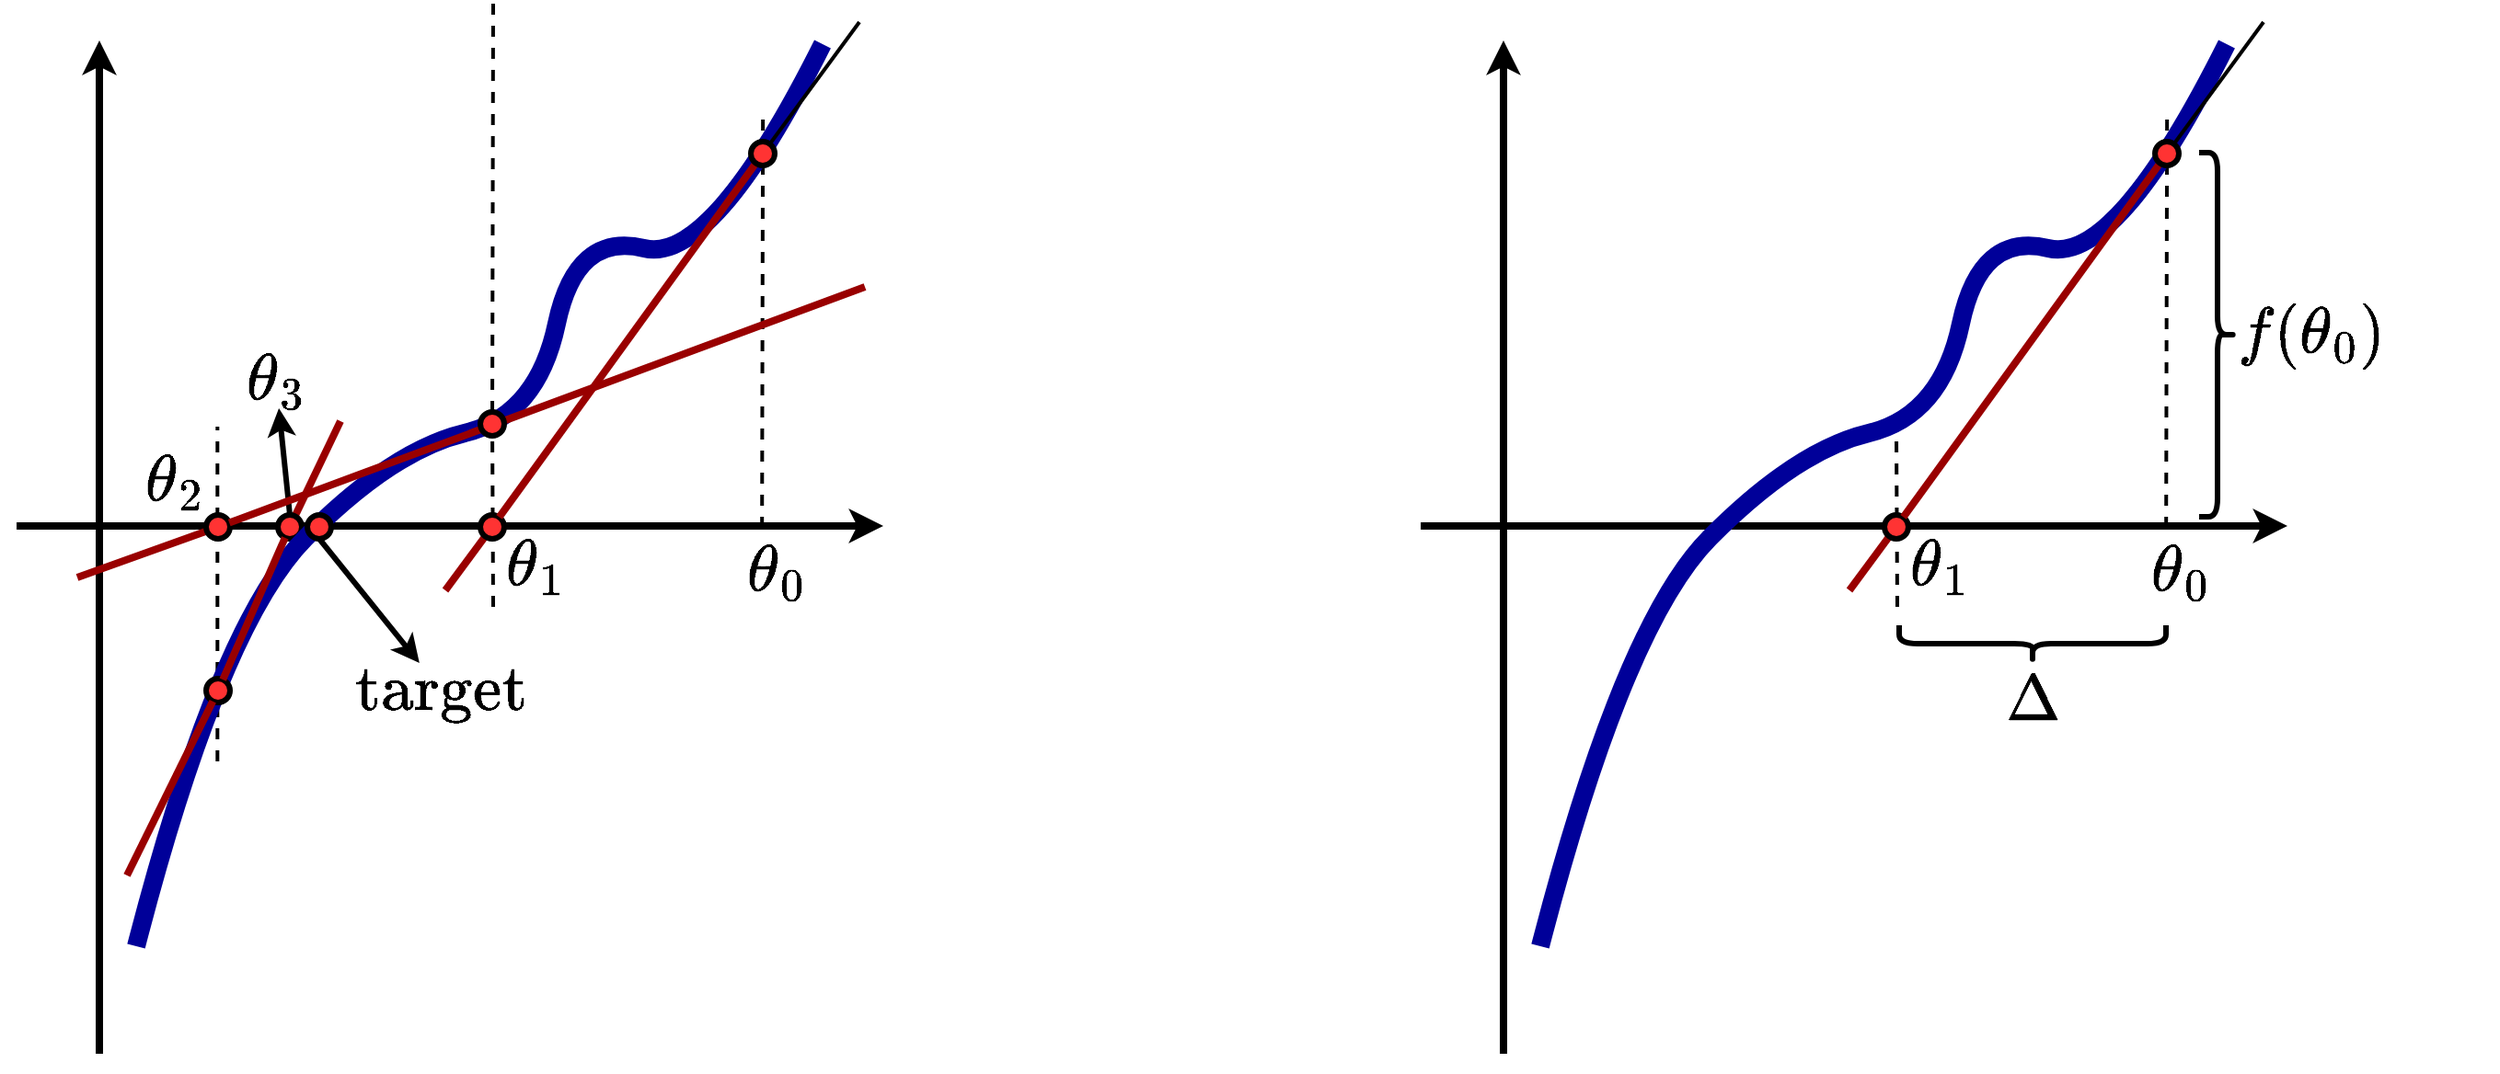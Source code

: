 <mxfile version="15.8.7" type="device"><diagram id="vEaciUGmgjVDXcL01347" name="Page-1"><mxGraphModel dx="702" dy="468" grid="0" gridSize="10" guides="1" tooltips="1" connect="1" arrows="1" fold="1" page="0" pageScale="1" pageWidth="827" pageHeight="1169" math="1" shadow="0"><root><mxCell id="0"/><mxCell id="1" parent="0"/><mxCell id="gAPCuONo51FgWdUqgHw_-25" value="" style="endArrow=none;html=1;rounded=0;strokeWidth=2;startArrow=none;dashed=1;" edge="1" parent="1"><mxGeometry width="50" height="50" relative="1" as="geometry"><mxPoint x="484.08" y="469.0" as="sourcePoint"/><mxPoint x="484.58" y="246" as="targetPoint"/></mxGeometry></mxCell><mxCell id="gAPCuONo51FgWdUqgHw_-1" value="" style="endArrow=classic;html=1;rounded=0;strokeWidth=4;" edge="1" parent="1"><mxGeometry width="50" height="50" relative="1" as="geometry"><mxPoint x="124" y="755" as="sourcePoint"/><mxPoint x="124" y="204" as="targetPoint"/></mxGeometry></mxCell><mxCell id="gAPCuONo51FgWdUqgHw_-2" value="" style="endArrow=classic;html=1;rounded=0;strokeWidth=4;" edge="1" parent="1"><mxGeometry width="50" height="50" relative="1" as="geometry"><mxPoint x="79" y="468" as="sourcePoint"/><mxPoint x="550" y="468" as="targetPoint"/></mxGeometry></mxCell><mxCell id="gAPCuONo51FgWdUqgHw_-9" value="" style="endArrow=none;html=1;rounded=0;strokeWidth=2;startArrow=none;dashed=1;" edge="1" parent="1" source="gAPCuONo51FgWdUqgHw_-15"><mxGeometry width="50" height="50" relative="1" as="geometry"><mxPoint x="338" y="512" as="sourcePoint"/><mxPoint x="338" y="183" as="targetPoint"/></mxGeometry></mxCell><mxCell id="gAPCuONo51FgWdUqgHw_-14" value="" style="endArrow=none;html=1;rounded=0;strokeWidth=4;strokeColor=#990000;" edge="1" parent="1" target="gAPCuONo51FgWdUqgHw_-13"><mxGeometry width="50" height="50" relative="1" as="geometry"><mxPoint x="312" y="503" as="sourcePoint"/><mxPoint x="480.68" y="270.759" as="targetPoint"/></mxGeometry></mxCell><mxCell id="gAPCuONo51FgWdUqgHw_-16" value="" style="endArrow=none;html=1;rounded=0;strokeWidth=2;dashed=1;" edge="1" parent="1" target="gAPCuONo51FgWdUqgHw_-15"><mxGeometry width="50" height="50" relative="1" as="geometry"><mxPoint x="338" y="512" as="sourcePoint"/><mxPoint x="338" y="183" as="targetPoint"/></mxGeometry></mxCell><mxCell id="gAPCuONo51FgWdUqgHw_-20" value="" style="endArrow=none;html=1;rounded=0;strokeWidth=4;startArrow=none;strokeColor=#990000;" edge="1" parent="1" target="gAPCuONo51FgWdUqgHw_-19"><mxGeometry width="50" height="50" relative="1" as="geometry"><mxPoint x="112" y="496" as="sourcePoint"/><mxPoint x="540" y="338" as="targetPoint"/></mxGeometry></mxCell><mxCell id="gAPCuONo51FgWdUqgHw_-21" value="" style="endArrow=none;html=1;rounded=0;strokeWidth=2;dashed=1;" edge="1" parent="1"><mxGeometry width="50" height="50" relative="1" as="geometry"><mxPoint x="188.16" y="596" as="sourcePoint"/><mxPoint x="188.16" y="414" as="targetPoint"/></mxGeometry></mxCell><mxCell id="gAPCuONo51FgWdUqgHw_-24" value="" style="endArrow=none;html=1;rounded=0;strokeWidth=4;startArrow=none;strokeColor=#990000;" edge="1" parent="1" source="gAPCuONo51FgWdUqgHw_-29"><mxGeometry width="50" height="50" relative="1" as="geometry"><mxPoint x="139" y="658" as="sourcePoint"/><mxPoint x="255" y="411" as="targetPoint"/></mxGeometry></mxCell><mxCell id="gAPCuONo51FgWdUqgHw_-13" value="" style="ellipse;whiteSpace=wrap;html=1;aspect=fixed;fillColor=#FF3333;strokeWidth=3;" vertex="1" parent="1"><mxGeometry x="331" y="462" width="13" height="13" as="geometry"/></mxCell><mxCell id="gAPCuONo51FgWdUqgHw_-19" value="" style="ellipse;whiteSpace=wrap;html=1;aspect=fixed;fillColor=#FF3333;strokeWidth=3;" vertex="1" parent="1"><mxGeometry x="182" y="462" width="13" height="13" as="geometry"/></mxCell><mxCell id="gAPCuONo51FgWdUqgHw_-26" value="&lt;font style=&quot;font-size: 30px&quot;&gt;$$\theta_0$$&lt;/font&gt;" style="text;html=1;strokeColor=none;fillColor=none;align=center;verticalAlign=middle;whiteSpace=wrap;rounded=0;" vertex="1" parent="1"><mxGeometry x="462" y="478" width="60" height="30" as="geometry"/></mxCell><mxCell id="gAPCuONo51FgWdUqgHw_-27" value="&lt;font style=&quot;font-size: 30px&quot;&gt;$$\theta_1$$&lt;/font&gt;" style="text;html=1;strokeColor=none;fillColor=none;align=center;verticalAlign=middle;whiteSpace=wrap;rounded=0;" vertex="1" parent="1"><mxGeometry x="331" y="475" width="60" height="30" as="geometry"/></mxCell><mxCell id="gAPCuONo51FgWdUqgHw_-28" value="&lt;font style=&quot;font-size: 30px&quot;&gt;$$\theta_2$$&lt;/font&gt;" style="text;html=1;strokeColor=none;fillColor=none;align=center;verticalAlign=middle;whiteSpace=wrap;rounded=0;" vertex="1" parent="1"><mxGeometry x="135" y="429" width="60" height="30" as="geometry"/></mxCell><mxCell id="gAPCuONo51FgWdUqgHw_-29" value="" style="ellipse;whiteSpace=wrap;html=1;aspect=fixed;fillColor=#FF3333;strokeWidth=3;" vertex="1" parent="1"><mxGeometry x="221" y="462" width="13" height="13" as="geometry"/></mxCell><mxCell id="gAPCuONo51FgWdUqgHw_-34" style="rounded=0;orthogonalLoop=1;jettySize=auto;html=1;entryX=0.5;entryY=0;entryDx=0;entryDy=0;fontSize=30;endArrow=none;endFill=0;strokeColor=#000000;strokeWidth=3;startArrow=classic;startFill=1;" edge="1" parent="1" source="gAPCuONo51FgWdUqgHw_-31" target="gAPCuONo51FgWdUqgHw_-29"><mxGeometry relative="1" as="geometry"/></mxCell><mxCell id="gAPCuONo51FgWdUqgHw_-31" value="&lt;font style=&quot;font-size: 30px&quot;&gt;$$\theta_3$$&lt;/font&gt;" style="text;html=1;strokeColor=none;fillColor=none;align=center;verticalAlign=middle;whiteSpace=wrap;rounded=0;" vertex="1" parent="1"><mxGeometry x="190" y="374" width="60" height="30" as="geometry"/></mxCell><mxCell id="gAPCuONo51FgWdUqgHw_-3" value="" style="curved=1;endArrow=none;html=1;rounded=0;strokeWidth=10;endFill=0;strokeColor=#000099;" edge="1" parent="1"><mxGeometry width="50" height="50" relative="1" as="geometry"><mxPoint x="144" y="696.517" as="sourcePoint"/><mxPoint x="517" y="206" as="targetPoint"/><Array as="points"><mxPoint x="189" y="522"/><mxPoint x="283" y="427"/><mxPoint x="362" y="408"/><mxPoint x="383" y="308"/><mxPoint x="457" y="326"/></Array></mxGeometry></mxCell><mxCell id="gAPCuONo51FgWdUqgHw_-22" value="" style="ellipse;whiteSpace=wrap;html=1;aspect=fixed;fillColor=#FF3333;strokeWidth=3;" vertex="1" parent="1"><mxGeometry x="182" y="551" width="13" height="13" as="geometry"/></mxCell><mxCell id="gAPCuONo51FgWdUqgHw_-35" value="" style="endArrow=none;html=1;rounded=0;strokeWidth=4;startArrow=none;strokeColor=#990000;" edge="1" parent="1" target="gAPCuONo51FgWdUqgHw_-22"><mxGeometry width="50" height="50" relative="1" as="geometry"><mxPoint x="139.0" y="658" as="sourcePoint"/><mxPoint x="224.75" y="474.39" as="targetPoint"/></mxGeometry></mxCell><mxCell id="gAPCuONo51FgWdUqgHw_-30" value="" style="endArrow=none;html=1;rounded=0;strokeWidth=4;startArrow=none;strokeColor=#990000;" edge="1" parent="1" source="gAPCuONo51FgWdUqgHw_-22" target="gAPCuONo51FgWdUqgHw_-29"><mxGeometry width="50" height="50" relative="1" as="geometry"><mxPoint x="139" y="658" as="sourcePoint"/><mxPoint x="255" y="411" as="targetPoint"/></mxGeometry></mxCell><mxCell id="gAPCuONo51FgWdUqgHw_-18" value="" style="endArrow=none;html=1;rounded=0;strokeWidth=4;startArrow=none;strokeColor=#990000;" edge="1" parent="1" source="gAPCuONo51FgWdUqgHw_-19"><mxGeometry width="50" height="50" relative="1" as="geometry"><mxPoint x="112" y="496" as="sourcePoint"/><mxPoint x="540" y="338" as="targetPoint"/></mxGeometry></mxCell><mxCell id="gAPCuONo51FgWdUqgHw_-15" value="" style="ellipse;whiteSpace=wrap;html=1;aspect=fixed;fillColor=#FF3333;strokeWidth=3;" vertex="1" parent="1"><mxGeometry x="331" y="406" width="13" height="13" as="geometry"/></mxCell><mxCell id="gAPCuONo51FgWdUqgHw_-8" value="" style="endArrow=none;html=1;rounded=0;strokeWidth=2;startArrow=none;" edge="1" parent="1" source="gAPCuONo51FgWdUqgHw_-11"><mxGeometry width="50" height="50" relative="1" as="geometry"><mxPoint x="312" y="503" as="sourcePoint"/><mxPoint x="537" y="194" as="targetPoint"/></mxGeometry></mxCell><mxCell id="gAPCuONo51FgWdUqgHw_-12" value="" style="endArrow=none;html=1;rounded=0;strokeWidth=4;startArrow=none;strokeColor=#990000;" edge="1" parent="1" source="gAPCuONo51FgWdUqgHw_-13" target="gAPCuONo51FgWdUqgHw_-11"><mxGeometry width="50" height="50" relative="1" as="geometry"><mxPoint x="312" y="503" as="sourcePoint"/><mxPoint x="537.0" y="194" as="targetPoint"/></mxGeometry></mxCell><mxCell id="gAPCuONo51FgWdUqgHw_-11" value="" style="ellipse;whiteSpace=wrap;html=1;aspect=fixed;fillColor=#FF3333;strokeWidth=3;" vertex="1" parent="1"><mxGeometry x="478" y="259" width="13" height="13" as="geometry"/></mxCell><mxCell id="gAPCuONo51FgWdUqgHw_-32" value="" style="ellipse;whiteSpace=wrap;html=1;aspect=fixed;fillColor=#FF3333;strokeWidth=3;" vertex="1" parent="1"><mxGeometry x="237" y="462" width="13" height="13" as="geometry"/></mxCell><mxCell id="gAPCuONo51FgWdUqgHw_-38" style="edgeStyle=none;rounded=0;orthogonalLoop=1;jettySize=auto;html=1;entryX=0.5;entryY=1;entryDx=0;entryDy=0;fontSize=30;startArrow=classic;startFill=1;endArrow=none;endFill=0;strokeColor=#000000;strokeWidth=3;" edge="1" parent="1" source="gAPCuONo51FgWdUqgHw_-36" target="gAPCuONo51FgWdUqgHw_-32"><mxGeometry relative="1" as="geometry"/></mxCell><mxCell id="gAPCuONo51FgWdUqgHw_-36" value="&lt;font style=&quot;font-size: 30px&quot;&gt;$$\text{target}$$&lt;/font&gt;" style="text;html=1;strokeColor=none;fillColor=none;align=center;verticalAlign=middle;whiteSpace=wrap;rounded=0;" vertex="1" parent="1"><mxGeometry x="280" y="542.5" width="60" height="30" as="geometry"/></mxCell><mxCell id="gAPCuONo51FgWdUqgHw_-68" value="" style="endArrow=none;html=1;rounded=0;strokeWidth=2;startArrow=none;dashed=1;" edge="1" parent="1"><mxGeometry width="50" height="50" relative="1" as="geometry"><mxPoint x="1247.08" y="469" as="sourcePoint"/><mxPoint x="1247.58" y="246" as="targetPoint"/></mxGeometry></mxCell><mxCell id="gAPCuONo51FgWdUqgHw_-69" value="" style="endArrow=classic;html=1;rounded=0;strokeWidth=4;" edge="1" parent="1"><mxGeometry width="50" height="50" relative="1" as="geometry"><mxPoint x="887" y="755" as="sourcePoint"/><mxPoint x="887" y="204" as="targetPoint"/></mxGeometry></mxCell><mxCell id="gAPCuONo51FgWdUqgHw_-70" value="" style="endArrow=classic;html=1;rounded=0;strokeWidth=4;" edge="1" parent="1"><mxGeometry width="50" height="50" relative="1" as="geometry"><mxPoint x="842" y="468" as="sourcePoint"/><mxPoint x="1313" y="468" as="targetPoint"/></mxGeometry></mxCell><mxCell id="gAPCuONo51FgWdUqgHw_-72" value="" style="endArrow=none;html=1;rounded=0;strokeWidth=4;strokeColor=#990000;" edge="1" target="gAPCuONo51FgWdUqgHw_-77" parent="1"><mxGeometry width="50" height="50" relative="1" as="geometry"><mxPoint x="1075.0" y="503" as="sourcePoint"/><mxPoint x="1243.68" y="270.759" as="targetPoint"/></mxGeometry></mxCell><mxCell id="gAPCuONo51FgWdUqgHw_-73" value="" style="endArrow=none;html=1;rounded=0;strokeWidth=2;dashed=1;" edge="1" parent="1"><mxGeometry width="50" height="50" relative="1" as="geometry"><mxPoint x="1101" y="512" as="sourcePoint"/><mxPoint x="1100.5" y="419.0" as="targetPoint"/></mxGeometry></mxCell><mxCell id="gAPCuONo51FgWdUqgHw_-77" value="" style="ellipse;whiteSpace=wrap;html=1;aspect=fixed;fillColor=#FF3333;strokeWidth=3;" vertex="1" parent="1"><mxGeometry x="1094" y="462" width="13" height="13" as="geometry"/></mxCell><mxCell id="gAPCuONo51FgWdUqgHw_-79" value="&lt;font style=&quot;font-size: 30px&quot;&gt;$$\theta_0$$&lt;/font&gt;" style="text;html=1;strokeColor=none;fillColor=none;align=center;verticalAlign=middle;whiteSpace=wrap;rounded=0;" vertex="1" parent="1"><mxGeometry x="1225" y="478" width="60" height="30" as="geometry"/></mxCell><mxCell id="gAPCuONo51FgWdUqgHw_-80" value="&lt;font style=&quot;font-size: 30px&quot;&gt;$$\theta_1$$&lt;/font&gt;" style="text;html=1;strokeColor=none;fillColor=none;align=center;verticalAlign=middle;whiteSpace=wrap;rounded=0;" vertex="1" parent="1"><mxGeometry x="1094" y="475" width="60" height="30" as="geometry"/></mxCell><mxCell id="gAPCuONo51FgWdUqgHw_-85" value="" style="curved=1;endArrow=none;html=1;rounded=0;strokeWidth=10;endFill=0;strokeColor=#000099;" edge="1" parent="1"><mxGeometry width="50" height="50" relative="1" as="geometry"><mxPoint x="907" y="696.517" as="sourcePoint"/><mxPoint x="1280" y="206" as="targetPoint"/><Array as="points"><mxPoint x="952" y="522"/><mxPoint x="1046" y="427"/><mxPoint x="1125" y="408"/><mxPoint x="1146" y="308"/><mxPoint x="1220" y="326"/></Array></mxGeometry></mxCell><mxCell id="gAPCuONo51FgWdUqgHw_-91" value="" style="endArrow=none;html=1;rounded=0;strokeWidth=2;startArrow=none;" edge="1" source="gAPCuONo51FgWdUqgHw_-93" parent="1"><mxGeometry width="50" height="50" relative="1" as="geometry"><mxPoint x="1075" y="503" as="sourcePoint"/><mxPoint x="1300" y="194" as="targetPoint"/></mxGeometry></mxCell><mxCell id="gAPCuONo51FgWdUqgHw_-92" value="" style="endArrow=none;html=1;rounded=0;strokeWidth=4;startArrow=none;strokeColor=#990000;" edge="1" source="gAPCuONo51FgWdUqgHw_-77" target="gAPCuONo51FgWdUqgHw_-93" parent="1"><mxGeometry width="50" height="50" relative="1" as="geometry"><mxPoint x="1075" y="503" as="sourcePoint"/><mxPoint x="1300" y="194" as="targetPoint"/></mxGeometry></mxCell><mxCell id="gAPCuONo51FgWdUqgHw_-93" value="" style="ellipse;whiteSpace=wrap;html=1;aspect=fixed;fillColor=#FF3333;strokeWidth=3;" vertex="1" parent="1"><mxGeometry x="1241" y="259" width="13" height="13" as="geometry"/></mxCell><mxCell id="gAPCuONo51FgWdUqgHw_-97" value="" style="shape=curlyBracket;whiteSpace=wrap;html=1;rounded=1;flipH=1;fontSize=30;strokeWidth=3;fillColor=#FF3333;" vertex="1" parent="1"><mxGeometry x="1265" y="265" width="20" height="198" as="geometry"/></mxCell><mxCell id="gAPCuONo51FgWdUqgHw_-98" value="" style="shape=curlyBracket;whiteSpace=wrap;html=1;rounded=1;flipH=1;fontSize=30;strokeWidth=3;fillColor=#FF3333;rotation=90;" vertex="1" parent="1"><mxGeometry x="1164.5" y="459.5" width="20" height="145" as="geometry"/></mxCell><mxCell id="gAPCuONo51FgWdUqgHw_-99" value="&lt;font style=&quot;font-size: 30px&quot;&gt;$$\Delta$$&lt;/font&gt;" style="text;html=1;strokeColor=none;fillColor=none;align=center;verticalAlign=middle;whiteSpace=wrap;rounded=0;" vertex="1" parent="1"><mxGeometry x="1144.5" y="548" width="60" height="30" as="geometry"/></mxCell><mxCell id="gAPCuONo51FgWdUqgHw_-100" value="&lt;font style=&quot;font-size: 30px&quot;&gt;$$f(\theta_0)$$&lt;/font&gt;" style="text;html=1;strokeColor=none;fillColor=none;align=center;verticalAlign=middle;whiteSpace=wrap;rounded=0;" vertex="1" parent="1"><mxGeometry x="1296" y="349" width="60" height="30" as="geometry"/></mxCell></root></mxGraphModel></diagram></mxfile>
